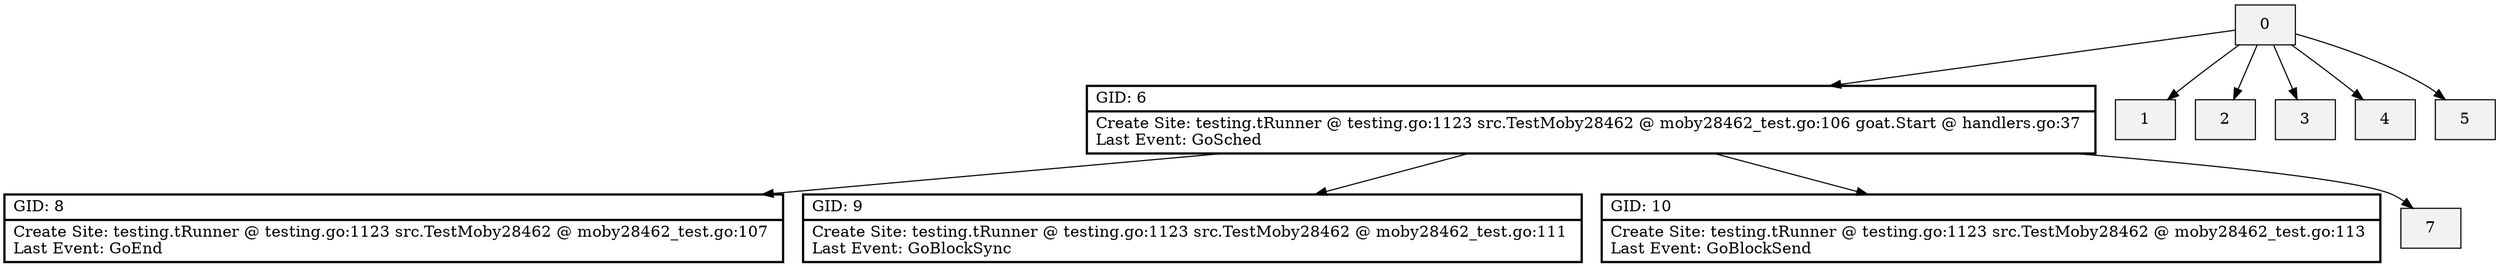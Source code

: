 digraph{
	node[shape=record,style=filled,fillcolor=gray95]

	6 [ label = "{ GID: 6\l | Create Site: testing.tRunner @ testing.go:1123 
src.TestMoby28462 @ moby28462_test.go:106 
goat.Start @ handlers.go:37 
\lLast Event: GoSched\l }" style=bold]
	8 [ label = "{ GID: 8\l | Create Site: testing.tRunner @ testing.go:1123 
src.TestMoby28462 @ moby28462_test.go:107 
\lLast Event: GoEnd\l }" style=bold]
	9 [ label = "{ GID: 9\l | Create Site: testing.tRunner @ testing.go:1123 
src.TestMoby28462 @ moby28462_test.go:111 
\lLast Event: GoBlockSync\l }" style=bold]
	10 [ label = "{ GID: 10\l | Create Site: testing.tRunner @ testing.go:1123 
src.TestMoby28462 @ moby28462_test.go:113 
\lLast Event: GoBlockSend\l }" style=bold]
	

	0 -> 1
	0 -> 2
	0 -> 3
	0 -> 4
	0 -> 5
	0 -> 6
	6 -> 7
	6 -> 8
	6 -> 9
	6 -> 10
	}